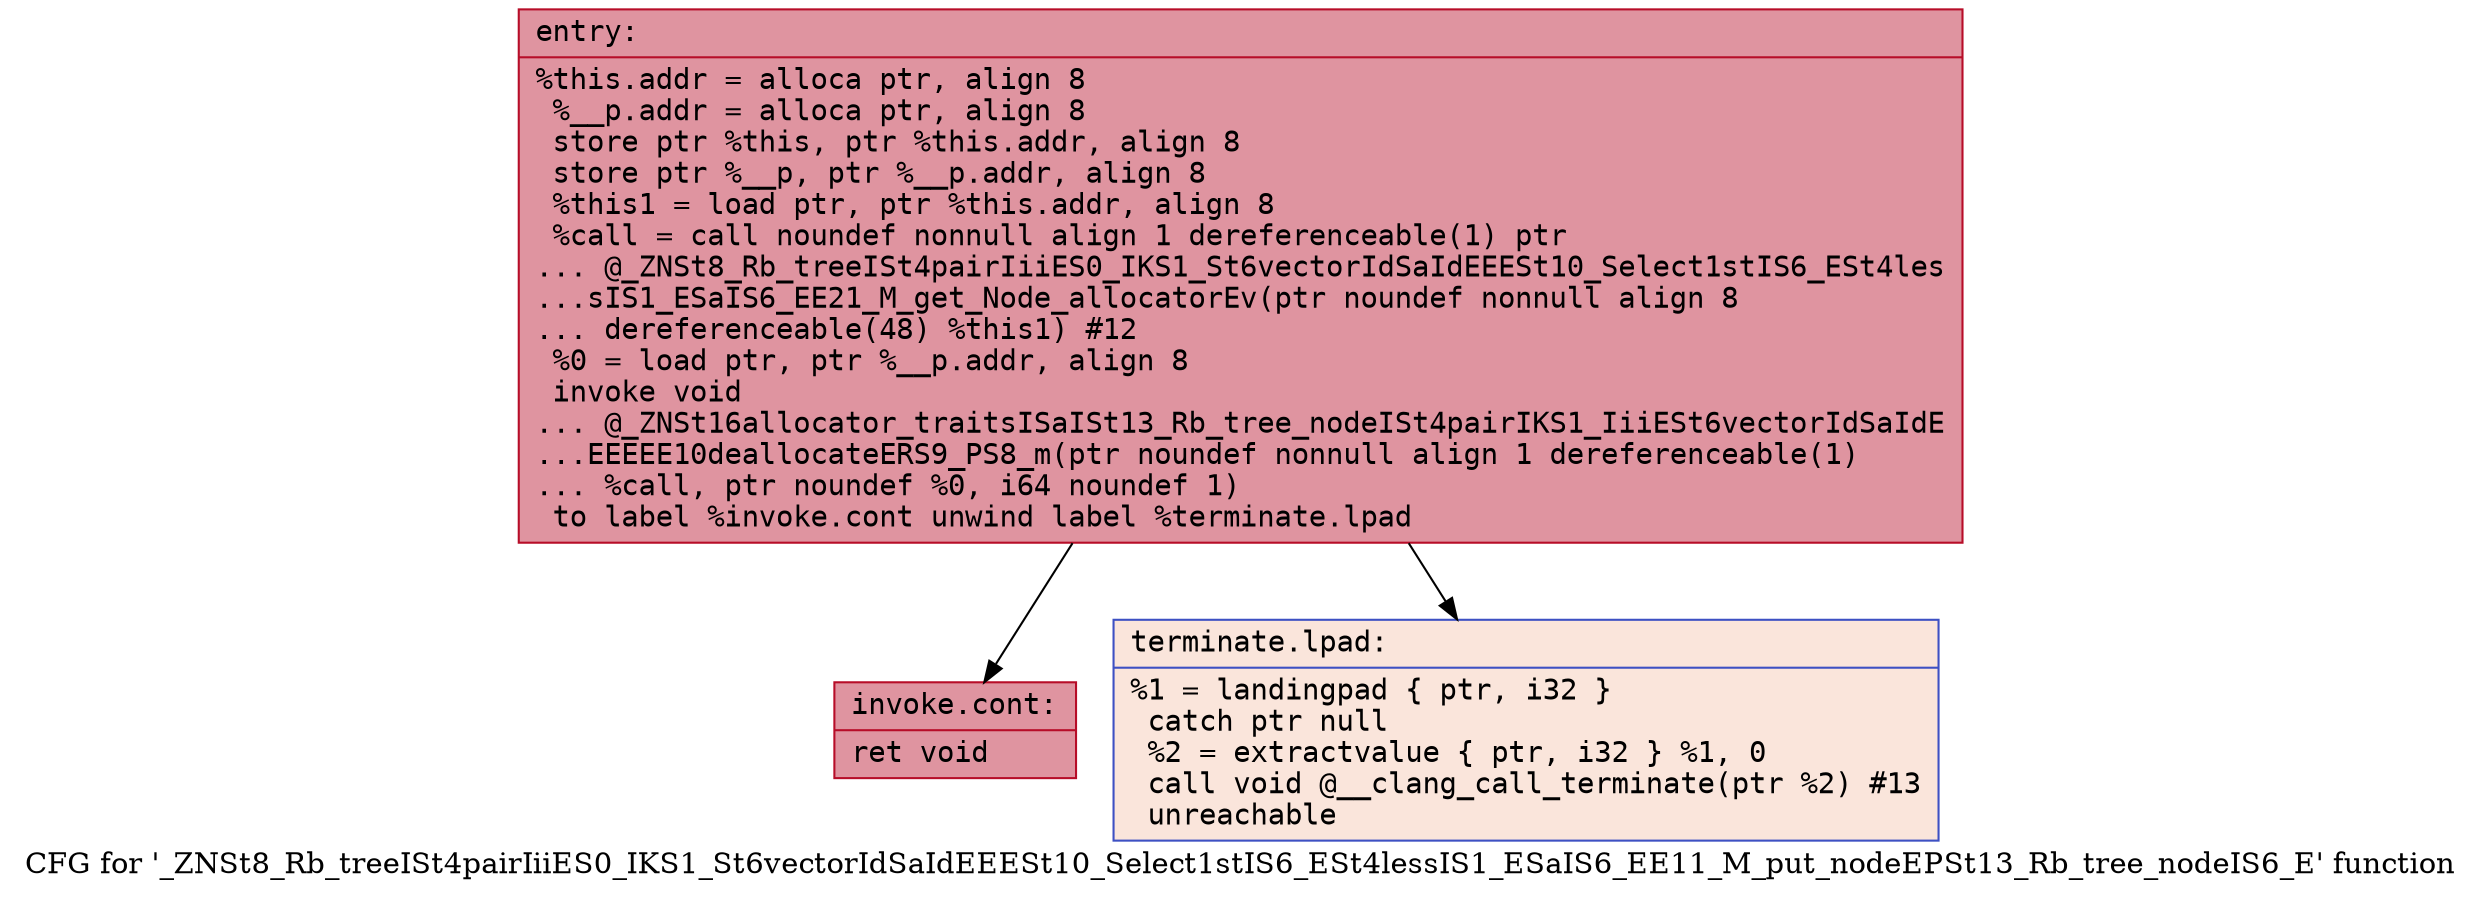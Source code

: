 digraph "CFG for '_ZNSt8_Rb_treeISt4pairIiiES0_IKS1_St6vectorIdSaIdEEESt10_Select1stIS6_ESt4lessIS1_ESaIS6_EE11_M_put_nodeEPSt13_Rb_tree_nodeIS6_E' function" {
	label="CFG for '_ZNSt8_Rb_treeISt4pairIiiES0_IKS1_St6vectorIdSaIdEEESt10_Select1stIS6_ESt4lessIS1_ESaIS6_EE11_M_put_nodeEPSt13_Rb_tree_nodeIS6_E' function";

	Node0x55e722d558d0 [shape=record,color="#b70d28ff", style=filled, fillcolor="#b70d2870" fontname="Courier",label="{entry:\l|  %this.addr = alloca ptr, align 8\l  %__p.addr = alloca ptr, align 8\l  store ptr %this, ptr %this.addr, align 8\l  store ptr %__p, ptr %__p.addr, align 8\l  %this1 = load ptr, ptr %this.addr, align 8\l  %call = call noundef nonnull align 1 dereferenceable(1) ptr\l... @_ZNSt8_Rb_treeISt4pairIiiES0_IKS1_St6vectorIdSaIdEEESt10_Select1stIS6_ESt4les\l...sIS1_ESaIS6_EE21_M_get_Node_allocatorEv(ptr noundef nonnull align 8\l... dereferenceable(48) %this1) #12\l  %0 = load ptr, ptr %__p.addr, align 8\l  invoke void\l... @_ZNSt16allocator_traitsISaISt13_Rb_tree_nodeISt4pairIKS1_IiiESt6vectorIdSaIdE\l...EEEEE10deallocateERS9_PS8_m(ptr noundef nonnull align 1 dereferenceable(1)\l... %call, ptr noundef %0, i64 noundef 1)\l          to label %invoke.cont unwind label %terminate.lpad\l}"];
	Node0x55e722d558d0 -> Node0x55e722d55e20[tooltip="entry -> invoke.cont\nProbability 100.00%" ];
	Node0x55e722d558d0 -> Node0x55e722d55ea0[tooltip="entry -> terminate.lpad\nProbability 0.00%" ];
	Node0x55e722d55e20 [shape=record,color="#b70d28ff", style=filled, fillcolor="#b70d2870" fontname="Courier",label="{invoke.cont:\l|  ret void\l}"];
	Node0x55e722d55ea0 [shape=record,color="#3d50c3ff", style=filled, fillcolor="#f4c5ad70" fontname="Courier",label="{terminate.lpad:\l|  %1 = landingpad \{ ptr, i32 \}\l          catch ptr null\l  %2 = extractvalue \{ ptr, i32 \} %1, 0\l  call void @__clang_call_terminate(ptr %2) #13\l  unreachable\l}"];
}

